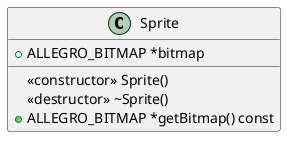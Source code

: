 @startuml
!startsub SPRITE

class "Sprite"{

+ ALLEGRO_BITMAP *bitmap
    
<<constructor>> Sprite()
<<destructor>> ~Sprite()
+ ALLEGRO_BITMAP *getBitmap() const


}

!endsub
@enduml